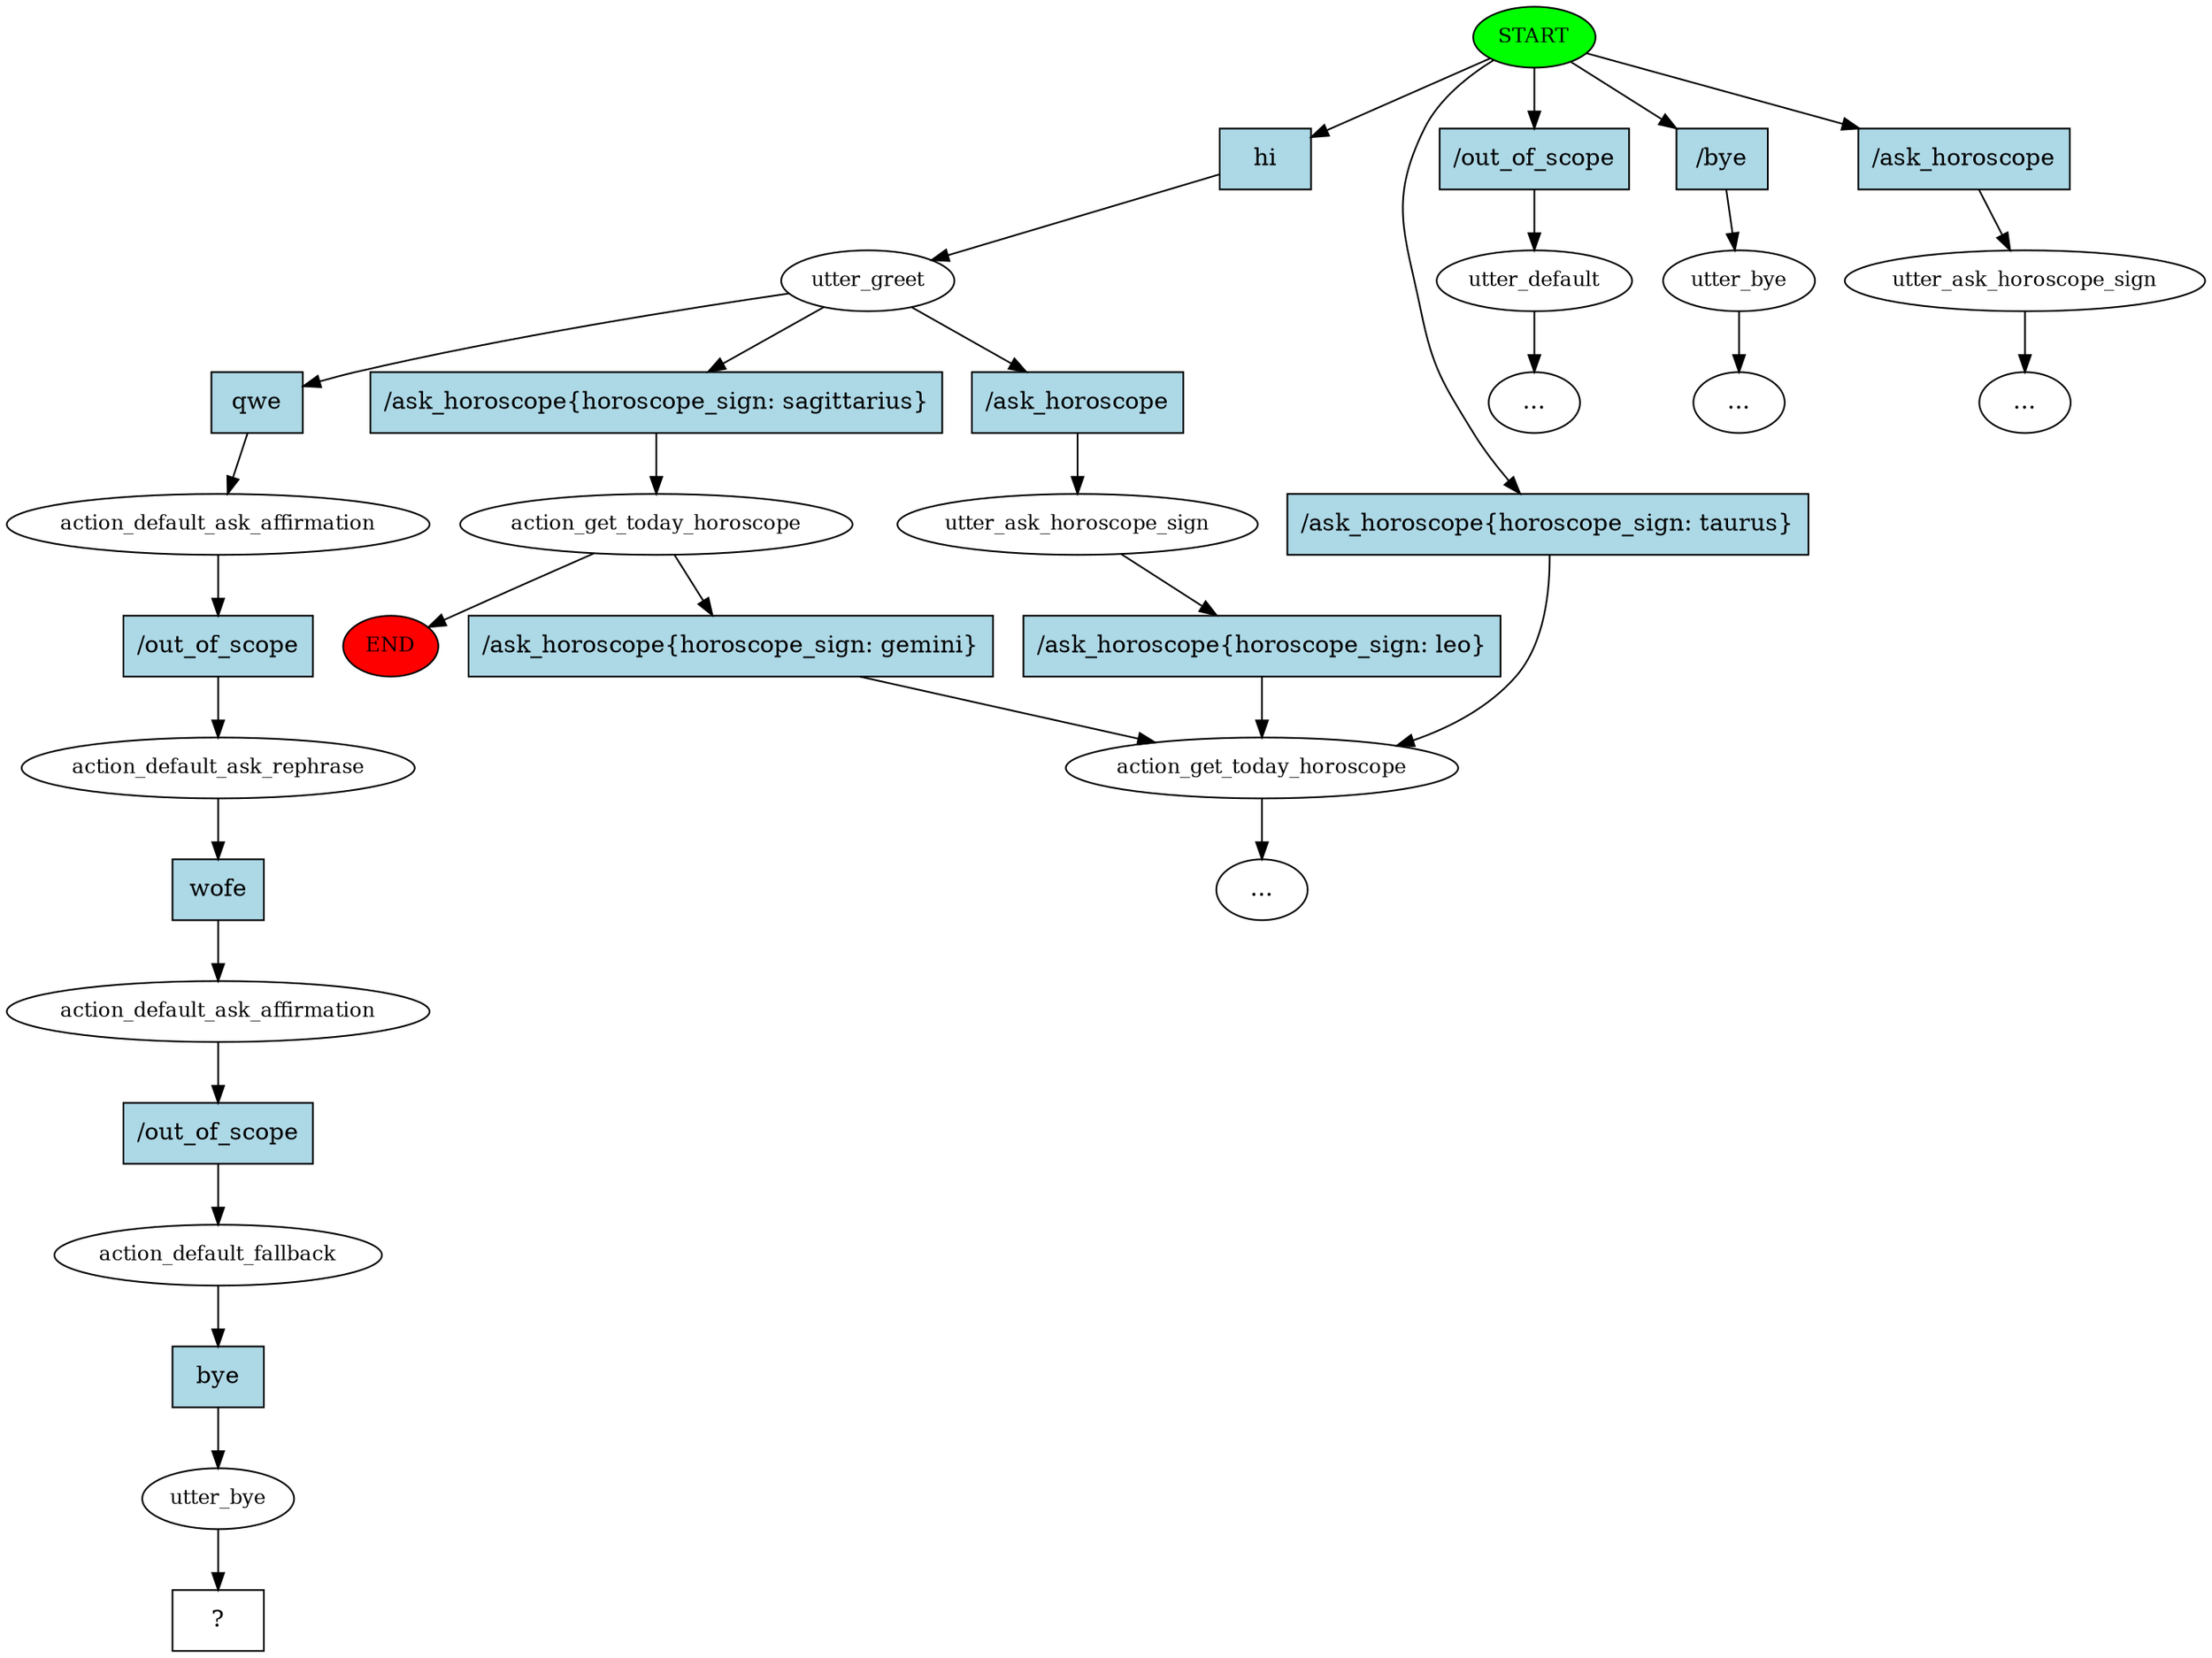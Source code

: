digraph  {
0 [class="start active", fillcolor=green, fontsize=12, label=START, style=filled];
"-1" [class=end, fillcolor=red, fontsize=12, label=END, style=filled];
1 [class=active, fontsize=12, label=utter_greet];
2 [class="", fontsize=12, label=utter_ask_horoscope_sign];
3 [class="", fontsize=12, label=action_get_today_horoscope];
4 [class="", fontsize=12, label=utter_default];
"-4" [class=ellipsis, label="..."];
5 [class="", fontsize=12, label=utter_bye];
"-5" [class=ellipsis, label="..."];
6 [class="", fontsize=12, label=utter_ask_horoscope_sign];
"-8" [class=ellipsis, label="..."];
17 [class="", fontsize=12, label=action_get_today_horoscope];
"-12" [class=ellipsis, label="..."];
22 [class=active, fontsize=12, label=action_default_ask_affirmation];
23 [class=active, fontsize=12, label=action_default_ask_rephrase];
24 [class=active, fontsize=12, label=action_default_ask_affirmation];
25 [class=active, fontsize=12, label=action_default_fallback];
26 [class=active, fontsize=12, label=utter_bye];
27 [class="intent dashed active", label="  ?  ", shape=rect];
28 [class="intent active", fillcolor=lightblue, label=hi, shape=rect, style=filled];
29 [class=intent, fillcolor=lightblue, label="/out_of_scope", shape=rect, style=filled];
30 [class=intent, fillcolor=lightblue, label="/bye", shape=rect, style=filled];
31 [class=intent, fillcolor=lightblue, label="/ask_horoscope", shape=rect, style=filled];
32 [class=intent, fillcolor=lightblue, label="/ask_horoscope{horoscope_sign: taurus}", shape=rect, style=filled];
33 [class=intent, fillcolor=lightblue, label="/ask_horoscope", shape=rect, style=filled];
34 [class=intent, fillcolor=lightblue, label="/ask_horoscope{horoscope_sign: sagittarius}", shape=rect, style=filled];
35 [class="intent active", fillcolor=lightblue, label=qwe, shape=rect, style=filled];
36 [class=intent, fillcolor=lightblue, label="/ask_horoscope{horoscope_sign: leo}", shape=rect, style=filled];
37 [class=intent, fillcolor=lightblue, label="/ask_horoscope{horoscope_sign: gemini}", shape=rect, style=filled];
38 [class="intent active", fillcolor=lightblue, label="/out_of_scope", shape=rect, style=filled];
39 [class="intent active", fillcolor=lightblue, label=wofe, shape=rect, style=filled];
40 [class="intent active", fillcolor=lightblue, label="/out_of_scope", shape=rect, style=filled];
41 [class="intent active", fillcolor=lightblue, label=bye, shape=rect, style=filled];
0 -> 28  [class=active, key=0];
0 -> 29  [class="", key=0];
0 -> 30  [class="", key=0];
0 -> 31  [class="", key=0];
0 -> 32  [class="", key=0];
1 -> 33  [class="", key=0];
1 -> 34  [class="", key=0];
1 -> 35  [class=active, key=0];
2 -> 36  [class="", key=0];
3 -> "-12"  [class="", key=NONE, label=""];
4 -> "-4"  [class="", key=NONE, label=""];
5 -> "-5"  [class="", key=NONE, label=""];
6 -> "-8"  [class="", key=NONE, label=""];
17 -> "-1"  [class="", key=NONE, label=""];
17 -> 37  [class="", key=0];
22 -> 38  [class=active, key=0];
23 -> 39  [class=active, key=0];
24 -> 40  [class=active, key=0];
25 -> 41  [class=active, key=0];
26 -> 27  [class=active, key=NONE, label=""];
28 -> 1  [class=active, key=0];
29 -> 4  [class="", key=0];
30 -> 5  [class="", key=0];
31 -> 6  [class="", key=0];
32 -> 3  [class="", key=0];
33 -> 2  [class="", key=0];
34 -> 17  [class="", key=0];
35 -> 22  [class=active, key=0];
36 -> 3  [class="", key=0];
37 -> 3  [class="", key=0];
38 -> 23  [class=active, key=0];
39 -> 24  [class=active, key=0];
40 -> 25  [class=active, key=0];
41 -> 26  [class=active, key=0];
}

